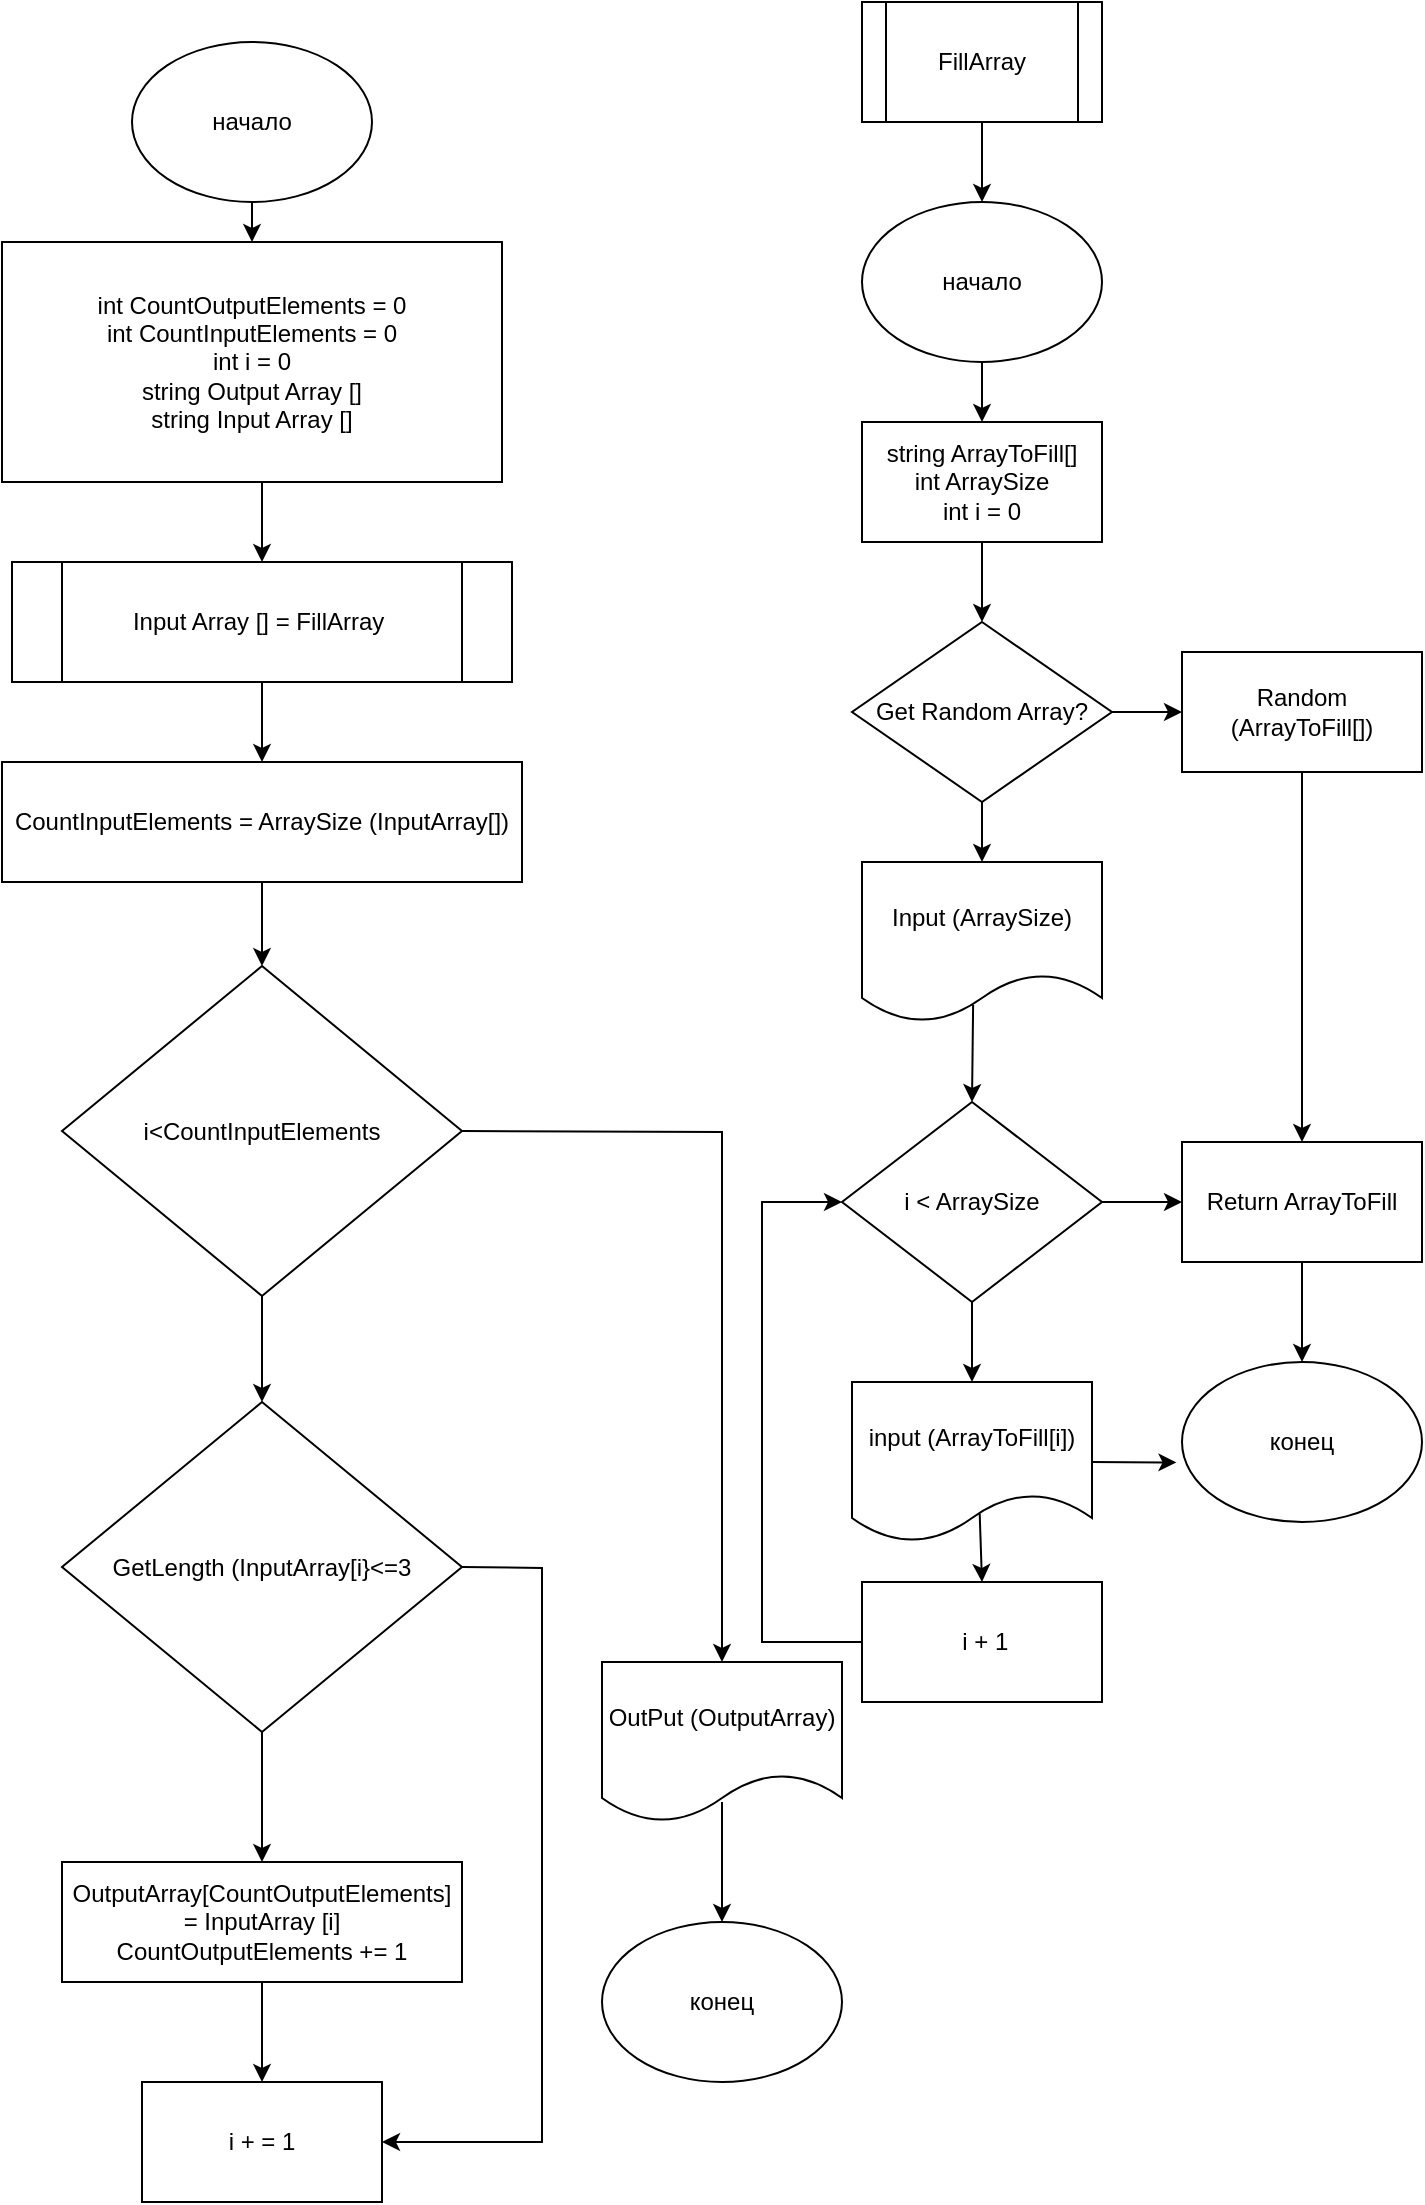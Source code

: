 <mxfile version="20.4.0" type="github"><diagram id="C5RBs43oDa-KdzZeNtuy" name="Page-1"><mxGraphModel dx="1230" dy="543" grid="1" gridSize="10" guides="1" tooltips="1" connect="1" arrows="1" fold="1" page="1" pageScale="1" pageWidth="827" pageHeight="1169" math="0" shadow="0"><root><mxCell id="WIyWlLk6GJQsqaUBKTNV-0"/><mxCell id="WIyWlLk6GJQsqaUBKTNV-1" parent="WIyWlLk6GJQsqaUBKTNV-0"/><mxCell id="BF-C9b9yHF3eA8Qiwr7p-0" value="начало" style="ellipse;whiteSpace=wrap;html=1;" vertex="1" parent="WIyWlLk6GJQsqaUBKTNV-1"><mxGeometry x="155" y="40" width="120" height="80" as="geometry"/></mxCell><mxCell id="BF-C9b9yHF3eA8Qiwr7p-2" value="int CountOutputElements = 0&lt;br&gt;int CountInputElements = 0&lt;br&gt;int i = 0&lt;br&gt;string Output Array []&lt;br&gt;string Input Array []" style="rounded=0;whiteSpace=wrap;html=1;" vertex="1" parent="WIyWlLk6GJQsqaUBKTNV-1"><mxGeometry x="90" y="140" width="250" height="120" as="geometry"/></mxCell><mxCell id="BF-C9b9yHF3eA8Qiwr7p-3" value="Input Array [] = FillArray&amp;nbsp;" style="shape=process;whiteSpace=wrap;html=1;backgroundOutline=1;" vertex="1" parent="WIyWlLk6GJQsqaUBKTNV-1"><mxGeometry x="95" y="300" width="250" height="60" as="geometry"/></mxCell><mxCell id="BF-C9b9yHF3eA8Qiwr7p-4" value="CountInputElements = ArraySize (InputArray[])" style="rounded=0;whiteSpace=wrap;html=1;" vertex="1" parent="WIyWlLk6GJQsqaUBKTNV-1"><mxGeometry x="90" y="400" width="260" height="60" as="geometry"/></mxCell><mxCell id="BF-C9b9yHF3eA8Qiwr7p-5" value="GetLength (InputArray[i}&amp;lt;=3" style="rhombus;whiteSpace=wrap;html=1;" vertex="1" parent="WIyWlLk6GJQsqaUBKTNV-1"><mxGeometry x="120" y="720" width="200" height="165" as="geometry"/></mxCell><mxCell id="BF-C9b9yHF3eA8Qiwr7p-6" value="i&amp;lt;CountInputElements" style="rhombus;whiteSpace=wrap;html=1;" vertex="1" parent="WIyWlLk6GJQsqaUBKTNV-1"><mxGeometry x="120" y="502" width="200" height="165" as="geometry"/></mxCell><mxCell id="BF-C9b9yHF3eA8Qiwr7p-7" value="" style="endArrow=classic;html=1;rounded=0;exitX=0.5;exitY=1;exitDx=0;exitDy=0;entryX=0.5;entryY=0;entryDx=0;entryDy=0;" edge="1" parent="WIyWlLk6GJQsqaUBKTNV-1" source="BF-C9b9yHF3eA8Qiwr7p-6" target="BF-C9b9yHF3eA8Qiwr7p-5"><mxGeometry width="50" height="50" relative="1" as="geometry"><mxPoint x="390" y="760" as="sourcePoint"/><mxPoint x="440" y="710" as="targetPoint"/></mxGeometry></mxCell><mxCell id="BF-C9b9yHF3eA8Qiwr7p-8" value="" style="endArrow=classic;html=1;rounded=0;exitX=0.5;exitY=1;exitDx=0;exitDy=0;entryX=0.5;entryY=0;entryDx=0;entryDy=0;" edge="1" parent="WIyWlLk6GJQsqaUBKTNV-1" source="BF-C9b9yHF3eA8Qiwr7p-4" target="BF-C9b9yHF3eA8Qiwr7p-6"><mxGeometry width="50" height="50" relative="1" as="geometry"><mxPoint x="390" y="760" as="sourcePoint"/><mxPoint x="440" y="710" as="targetPoint"/></mxGeometry></mxCell><mxCell id="BF-C9b9yHF3eA8Qiwr7p-9" value="" style="endArrow=classic;html=1;rounded=0;exitX=0.5;exitY=1;exitDx=0;exitDy=0;entryX=0.5;entryY=0;entryDx=0;entryDy=0;" edge="1" parent="WIyWlLk6GJQsqaUBKTNV-1" source="BF-C9b9yHF3eA8Qiwr7p-0" target="BF-C9b9yHF3eA8Qiwr7p-2"><mxGeometry width="50" height="50" relative="1" as="geometry"><mxPoint x="390" y="360" as="sourcePoint"/><mxPoint x="440" y="310" as="targetPoint"/></mxGeometry></mxCell><mxCell id="BF-C9b9yHF3eA8Qiwr7p-10" value="" style="endArrow=classic;html=1;rounded=0;entryX=0.5;entryY=0;entryDx=0;entryDy=0;" edge="1" parent="WIyWlLk6GJQsqaUBKTNV-1" target="BF-C9b9yHF3eA8Qiwr7p-3"><mxGeometry width="50" height="50" relative="1" as="geometry"><mxPoint x="220" y="260" as="sourcePoint"/><mxPoint x="440" y="310" as="targetPoint"/></mxGeometry></mxCell><mxCell id="BF-C9b9yHF3eA8Qiwr7p-11" value="" style="endArrow=classic;html=1;rounded=0;exitX=0.5;exitY=1;exitDx=0;exitDy=0;entryX=0.5;entryY=0;entryDx=0;entryDy=0;" edge="1" parent="WIyWlLk6GJQsqaUBKTNV-1" source="BF-C9b9yHF3eA8Qiwr7p-3" target="BF-C9b9yHF3eA8Qiwr7p-4"><mxGeometry width="50" height="50" relative="1" as="geometry"><mxPoint x="390" y="360" as="sourcePoint"/><mxPoint x="440" y="310" as="targetPoint"/></mxGeometry></mxCell><mxCell id="BF-C9b9yHF3eA8Qiwr7p-12" value="" style="endArrow=classic;html=1;rounded=0;exitX=1;exitY=0.5;exitDx=0;exitDy=0;entryX=0.5;entryY=0;entryDx=0;entryDy=0;" edge="1" parent="WIyWlLk6GJQsqaUBKTNV-1" source="BF-C9b9yHF3eA8Qiwr7p-6" target="BF-C9b9yHF3eA8Qiwr7p-18"><mxGeometry width="50" height="50" relative="1" as="geometry"><mxPoint x="390" y="660" as="sourcePoint"/><mxPoint x="380" y="585" as="targetPoint"/><Array as="points"><mxPoint x="450" y="585"/></Array></mxGeometry></mxCell><mxCell id="BF-C9b9yHF3eA8Qiwr7p-13" value="OutputArray[CountOutputElements] = InputArray [i]&lt;br&gt;CountOutputElements += 1" style="rounded=0;whiteSpace=wrap;html=1;" vertex="1" parent="WIyWlLk6GJQsqaUBKTNV-1"><mxGeometry x="120" y="950" width="200" height="60" as="geometry"/></mxCell><mxCell id="BF-C9b9yHF3eA8Qiwr7p-14" value="" style="endArrow=classic;html=1;rounded=0;exitX=0.5;exitY=1;exitDx=0;exitDy=0;entryX=0.5;entryY=0;entryDx=0;entryDy=0;" edge="1" parent="WIyWlLk6GJQsqaUBKTNV-1" source="BF-C9b9yHF3eA8Qiwr7p-5" target="BF-C9b9yHF3eA8Qiwr7p-13"><mxGeometry width="50" height="50" relative="1" as="geometry"><mxPoint x="390" y="940" as="sourcePoint"/><mxPoint x="440" y="890" as="targetPoint"/></mxGeometry></mxCell><mxCell id="BF-C9b9yHF3eA8Qiwr7p-15" value="i + = 1" style="rounded=0;whiteSpace=wrap;html=1;" vertex="1" parent="WIyWlLk6GJQsqaUBKTNV-1"><mxGeometry x="160" y="1060" width="120" height="60" as="geometry"/></mxCell><mxCell id="BF-C9b9yHF3eA8Qiwr7p-16" value="" style="endArrow=classic;html=1;rounded=0;exitX=0.5;exitY=1;exitDx=0;exitDy=0;entryX=0.5;entryY=0;entryDx=0;entryDy=0;" edge="1" parent="WIyWlLk6GJQsqaUBKTNV-1" source="BF-C9b9yHF3eA8Qiwr7p-13" target="BF-C9b9yHF3eA8Qiwr7p-15"><mxGeometry width="50" height="50" relative="1" as="geometry"><mxPoint x="390" y="940" as="sourcePoint"/><mxPoint x="440" y="890" as="targetPoint"/></mxGeometry></mxCell><mxCell id="BF-C9b9yHF3eA8Qiwr7p-17" value="" style="endArrow=classic;html=1;rounded=0;exitX=1;exitY=0.5;exitDx=0;exitDy=0;entryX=1;entryY=0.5;entryDx=0;entryDy=0;" edge="1" parent="WIyWlLk6GJQsqaUBKTNV-1" source="BF-C9b9yHF3eA8Qiwr7p-5" target="BF-C9b9yHF3eA8Qiwr7p-15"><mxGeometry width="50" height="50" relative="1" as="geometry"><mxPoint x="390" y="840" as="sourcePoint"/><mxPoint x="440" y="790" as="targetPoint"/><Array as="points"><mxPoint x="360" y="803"/><mxPoint x="360" y="1090"/></Array></mxGeometry></mxCell><mxCell id="BF-C9b9yHF3eA8Qiwr7p-18" value="OutPut (OutputArray)" style="shape=document;whiteSpace=wrap;html=1;boundedLbl=1;" vertex="1" parent="WIyWlLk6GJQsqaUBKTNV-1"><mxGeometry x="390" y="850" width="120" height="80" as="geometry"/></mxCell><mxCell id="BF-C9b9yHF3eA8Qiwr7p-19" value="конец" style="ellipse;whiteSpace=wrap;html=1;" vertex="1" parent="WIyWlLk6GJQsqaUBKTNV-1"><mxGeometry x="390" y="980" width="120" height="80" as="geometry"/></mxCell><mxCell id="BF-C9b9yHF3eA8Qiwr7p-20" value="" style="endArrow=classic;html=1;rounded=0;entryX=0.5;entryY=0;entryDx=0;entryDy=0;" edge="1" parent="WIyWlLk6GJQsqaUBKTNV-1" target="BF-C9b9yHF3eA8Qiwr7p-19"><mxGeometry width="50" height="50" relative="1" as="geometry"><mxPoint x="450" y="920" as="sourcePoint"/><mxPoint x="440" y="990" as="targetPoint"/></mxGeometry></mxCell><mxCell id="BF-C9b9yHF3eA8Qiwr7p-21" value="FillArray" style="shape=process;whiteSpace=wrap;html=1;backgroundOutline=1;" vertex="1" parent="WIyWlLk6GJQsqaUBKTNV-1"><mxGeometry x="520" y="20" width="120" height="60" as="geometry"/></mxCell><mxCell id="BF-C9b9yHF3eA8Qiwr7p-22" value="начало" style="ellipse;whiteSpace=wrap;html=1;" vertex="1" parent="WIyWlLk6GJQsqaUBKTNV-1"><mxGeometry x="520" y="120" width="120" height="80" as="geometry"/></mxCell><mxCell id="BF-C9b9yHF3eA8Qiwr7p-23" value="" style="endArrow=classic;html=1;rounded=0;exitX=0.5;exitY=1;exitDx=0;exitDy=0;entryX=0.5;entryY=0;entryDx=0;entryDy=0;" edge="1" parent="WIyWlLk6GJQsqaUBKTNV-1" source="BF-C9b9yHF3eA8Qiwr7p-21" target="BF-C9b9yHF3eA8Qiwr7p-22"><mxGeometry width="50" height="50" relative="1" as="geometry"><mxPoint x="390" y="240" as="sourcePoint"/><mxPoint x="440" y="190" as="targetPoint"/></mxGeometry></mxCell><mxCell id="BF-C9b9yHF3eA8Qiwr7p-24" value="string ArrayToFill[] &lt;br&gt;int ArraySize&lt;br&gt;int i = 0" style="rounded=0;whiteSpace=wrap;html=1;" vertex="1" parent="WIyWlLk6GJQsqaUBKTNV-1"><mxGeometry x="520" y="230" width="120" height="60" as="geometry"/></mxCell><mxCell id="BF-C9b9yHF3eA8Qiwr7p-25" value="" style="endArrow=classic;html=1;rounded=0;exitX=0.5;exitY=1;exitDx=0;exitDy=0;entryX=0.5;entryY=0;entryDx=0;entryDy=0;" edge="1" parent="WIyWlLk6GJQsqaUBKTNV-1" source="BF-C9b9yHF3eA8Qiwr7p-22" target="BF-C9b9yHF3eA8Qiwr7p-24"><mxGeometry width="50" height="50" relative="1" as="geometry"><mxPoint x="390" y="330" as="sourcePoint"/><mxPoint x="440" y="280" as="targetPoint"/></mxGeometry></mxCell><mxCell id="BF-C9b9yHF3eA8Qiwr7p-26" value="Get Random Array?" style="rhombus;whiteSpace=wrap;html=1;" vertex="1" parent="WIyWlLk6GJQsqaUBKTNV-1"><mxGeometry x="515" y="330" width="130" height="90" as="geometry"/></mxCell><mxCell id="BF-C9b9yHF3eA8Qiwr7p-27" value="" style="endArrow=classic;html=1;rounded=0;exitX=0.5;exitY=1;exitDx=0;exitDy=0;entryX=0.5;entryY=0;entryDx=0;entryDy=0;" edge="1" parent="WIyWlLk6GJQsqaUBKTNV-1" source="BF-C9b9yHF3eA8Qiwr7p-24" target="BF-C9b9yHF3eA8Qiwr7p-26"><mxGeometry width="50" height="50" relative="1" as="geometry"><mxPoint x="390" y="430" as="sourcePoint"/><mxPoint x="440" y="380" as="targetPoint"/></mxGeometry></mxCell><mxCell id="BF-C9b9yHF3eA8Qiwr7p-28" value="Random (ArrayToFill[])" style="rounded=0;whiteSpace=wrap;html=1;" vertex="1" parent="WIyWlLk6GJQsqaUBKTNV-1"><mxGeometry x="680" y="345" width="120" height="60" as="geometry"/></mxCell><mxCell id="BF-C9b9yHF3eA8Qiwr7p-29" value="" style="endArrow=classic;html=1;rounded=0;exitX=1;exitY=0.5;exitDx=0;exitDy=0;entryX=0;entryY=0.5;entryDx=0;entryDy=0;" edge="1" parent="WIyWlLk6GJQsqaUBKTNV-1" source="BF-C9b9yHF3eA8Qiwr7p-26" target="BF-C9b9yHF3eA8Qiwr7p-28"><mxGeometry width="50" height="50" relative="1" as="geometry"><mxPoint x="390" y="420" as="sourcePoint"/><mxPoint x="440" y="370" as="targetPoint"/></mxGeometry></mxCell><mxCell id="BF-C9b9yHF3eA8Qiwr7p-30" value="Input (ArraySize)" style="shape=document;whiteSpace=wrap;html=1;boundedLbl=1;" vertex="1" parent="WIyWlLk6GJQsqaUBKTNV-1"><mxGeometry x="520" y="450" width="120" height="80" as="geometry"/></mxCell><mxCell id="BF-C9b9yHF3eA8Qiwr7p-31" value="i &amp;lt; ArraySize" style="rhombus;whiteSpace=wrap;html=1;" vertex="1" parent="WIyWlLk6GJQsqaUBKTNV-1"><mxGeometry x="510" y="570" width="130" height="100" as="geometry"/></mxCell><mxCell id="BF-C9b9yHF3eA8Qiwr7p-32" value="Return ArrayToFill" style="rounded=0;whiteSpace=wrap;html=1;" vertex="1" parent="WIyWlLk6GJQsqaUBKTNV-1"><mxGeometry x="680" y="590" width="120" height="60" as="geometry"/></mxCell><mxCell id="BF-C9b9yHF3eA8Qiwr7p-33" value="" style="endArrow=classic;html=1;rounded=0;exitX=0.5;exitY=1;exitDx=0;exitDy=0;entryX=0.5;entryY=0;entryDx=0;entryDy=0;" edge="1" parent="WIyWlLk6GJQsqaUBKTNV-1" source="BF-C9b9yHF3eA8Qiwr7p-26" target="BF-C9b9yHF3eA8Qiwr7p-30"><mxGeometry width="50" height="50" relative="1" as="geometry"><mxPoint x="390" y="620" as="sourcePoint"/><mxPoint x="440" y="570" as="targetPoint"/></mxGeometry></mxCell><mxCell id="BF-C9b9yHF3eA8Qiwr7p-34" value="" style="endArrow=classic;html=1;rounded=0;exitX=0.463;exitY=0.893;exitDx=0;exitDy=0;exitPerimeter=0;entryX=0.5;entryY=0;entryDx=0;entryDy=0;" edge="1" parent="WIyWlLk6GJQsqaUBKTNV-1" source="BF-C9b9yHF3eA8Qiwr7p-30" target="BF-C9b9yHF3eA8Qiwr7p-31"><mxGeometry width="50" height="50" relative="1" as="geometry"><mxPoint x="390" y="620" as="sourcePoint"/><mxPoint x="440" y="570" as="targetPoint"/></mxGeometry></mxCell><mxCell id="BF-C9b9yHF3eA8Qiwr7p-35" value="" style="endArrow=classic;html=1;rounded=0;exitX=1;exitY=0.5;exitDx=0;exitDy=0;entryX=0;entryY=0.5;entryDx=0;entryDy=0;" edge="1" parent="WIyWlLk6GJQsqaUBKTNV-1" source="BF-C9b9yHF3eA8Qiwr7p-31" target="BF-C9b9yHF3eA8Qiwr7p-32"><mxGeometry width="50" height="50" relative="1" as="geometry"><mxPoint x="390" y="620" as="sourcePoint"/><mxPoint x="440" y="570" as="targetPoint"/></mxGeometry></mxCell><mxCell id="BF-C9b9yHF3eA8Qiwr7p-36" value="input (ArrayToFill[i])" style="shape=document;whiteSpace=wrap;html=1;boundedLbl=1;" vertex="1" parent="WIyWlLk6GJQsqaUBKTNV-1"><mxGeometry x="515" y="710" width="120" height="80" as="geometry"/></mxCell><mxCell id="BF-C9b9yHF3eA8Qiwr7p-37" value="конец" style="ellipse;whiteSpace=wrap;html=1;" vertex="1" parent="WIyWlLk6GJQsqaUBKTNV-1"><mxGeometry x="680" y="700" width="120" height="80" as="geometry"/></mxCell><mxCell id="BF-C9b9yHF3eA8Qiwr7p-38" value="" style="endArrow=classic;html=1;rounded=0;exitX=1;exitY=0.5;exitDx=0;exitDy=0;entryX=-0.023;entryY=0.628;entryDx=0;entryDy=0;entryPerimeter=0;" edge="1" parent="WIyWlLk6GJQsqaUBKTNV-1" source="BF-C9b9yHF3eA8Qiwr7p-36" target="BF-C9b9yHF3eA8Qiwr7p-37"><mxGeometry width="50" height="50" relative="1" as="geometry"><mxPoint x="390" y="620" as="sourcePoint"/><mxPoint x="440" y="570" as="targetPoint"/></mxGeometry></mxCell><mxCell id="BF-C9b9yHF3eA8Qiwr7p-39" value="" style="endArrow=classic;html=1;rounded=0;exitX=0.5;exitY=1;exitDx=0;exitDy=0;entryX=0.5;entryY=0;entryDx=0;entryDy=0;" edge="1" parent="WIyWlLk6GJQsqaUBKTNV-1" source="BF-C9b9yHF3eA8Qiwr7p-28" target="BF-C9b9yHF3eA8Qiwr7p-32"><mxGeometry width="50" height="50" relative="1" as="geometry"><mxPoint x="390" y="520" as="sourcePoint"/><mxPoint x="440" y="470" as="targetPoint"/></mxGeometry></mxCell><mxCell id="BF-C9b9yHF3eA8Qiwr7p-40" value="" style="endArrow=classic;html=1;rounded=0;exitX=0.5;exitY=1;exitDx=0;exitDy=0;entryX=0.5;entryY=0;entryDx=0;entryDy=0;" edge="1" parent="WIyWlLk6GJQsqaUBKTNV-1" source="BF-C9b9yHF3eA8Qiwr7p-32" target="BF-C9b9yHF3eA8Qiwr7p-37"><mxGeometry width="50" height="50" relative="1" as="geometry"><mxPoint x="390" y="520" as="sourcePoint"/><mxPoint x="440" y="470" as="targetPoint"/></mxGeometry></mxCell><mxCell id="BF-C9b9yHF3eA8Qiwr7p-41" value="" style="endArrow=classic;html=1;rounded=0;exitX=0.5;exitY=1;exitDx=0;exitDy=0;entryX=0.5;entryY=0;entryDx=0;entryDy=0;" edge="1" parent="WIyWlLk6GJQsqaUBKTNV-1" source="BF-C9b9yHF3eA8Qiwr7p-31" target="BF-C9b9yHF3eA8Qiwr7p-36"><mxGeometry width="50" height="50" relative="1" as="geometry"><mxPoint x="390" y="620" as="sourcePoint"/><mxPoint x="440" y="570" as="targetPoint"/></mxGeometry></mxCell><mxCell id="BF-C9b9yHF3eA8Qiwr7p-42" value="&amp;nbsp;i + 1" style="rounded=0;whiteSpace=wrap;html=1;" vertex="1" parent="WIyWlLk6GJQsqaUBKTNV-1"><mxGeometry x="520" y="810" width="120" height="60" as="geometry"/></mxCell><mxCell id="BF-C9b9yHF3eA8Qiwr7p-43" value="" style="endArrow=classic;html=1;rounded=0;exitX=0;exitY=0.5;exitDx=0;exitDy=0;entryX=0;entryY=0.5;entryDx=0;entryDy=0;" edge="1" parent="WIyWlLk6GJQsqaUBKTNV-1" source="BF-C9b9yHF3eA8Qiwr7p-42" target="BF-C9b9yHF3eA8Qiwr7p-31"><mxGeometry width="50" height="50" relative="1" as="geometry"><mxPoint x="390" y="620" as="sourcePoint"/><mxPoint x="440" y="570" as="targetPoint"/><Array as="points"><mxPoint x="470" y="840"/><mxPoint x="470" y="620"/></Array></mxGeometry></mxCell><mxCell id="BF-C9b9yHF3eA8Qiwr7p-44" value="" style="endArrow=classic;html=1;rounded=0;exitX=0.532;exitY=0.823;exitDx=0;exitDy=0;exitPerimeter=0;entryX=0.5;entryY=0;entryDx=0;entryDy=0;" edge="1" parent="WIyWlLk6GJQsqaUBKTNV-1" source="BF-C9b9yHF3eA8Qiwr7p-36" target="BF-C9b9yHF3eA8Qiwr7p-42"><mxGeometry width="50" height="50" relative="1" as="geometry"><mxPoint x="390" y="720" as="sourcePoint"/><mxPoint x="440" y="670" as="targetPoint"/></mxGeometry></mxCell></root></mxGraphModel></diagram></mxfile>